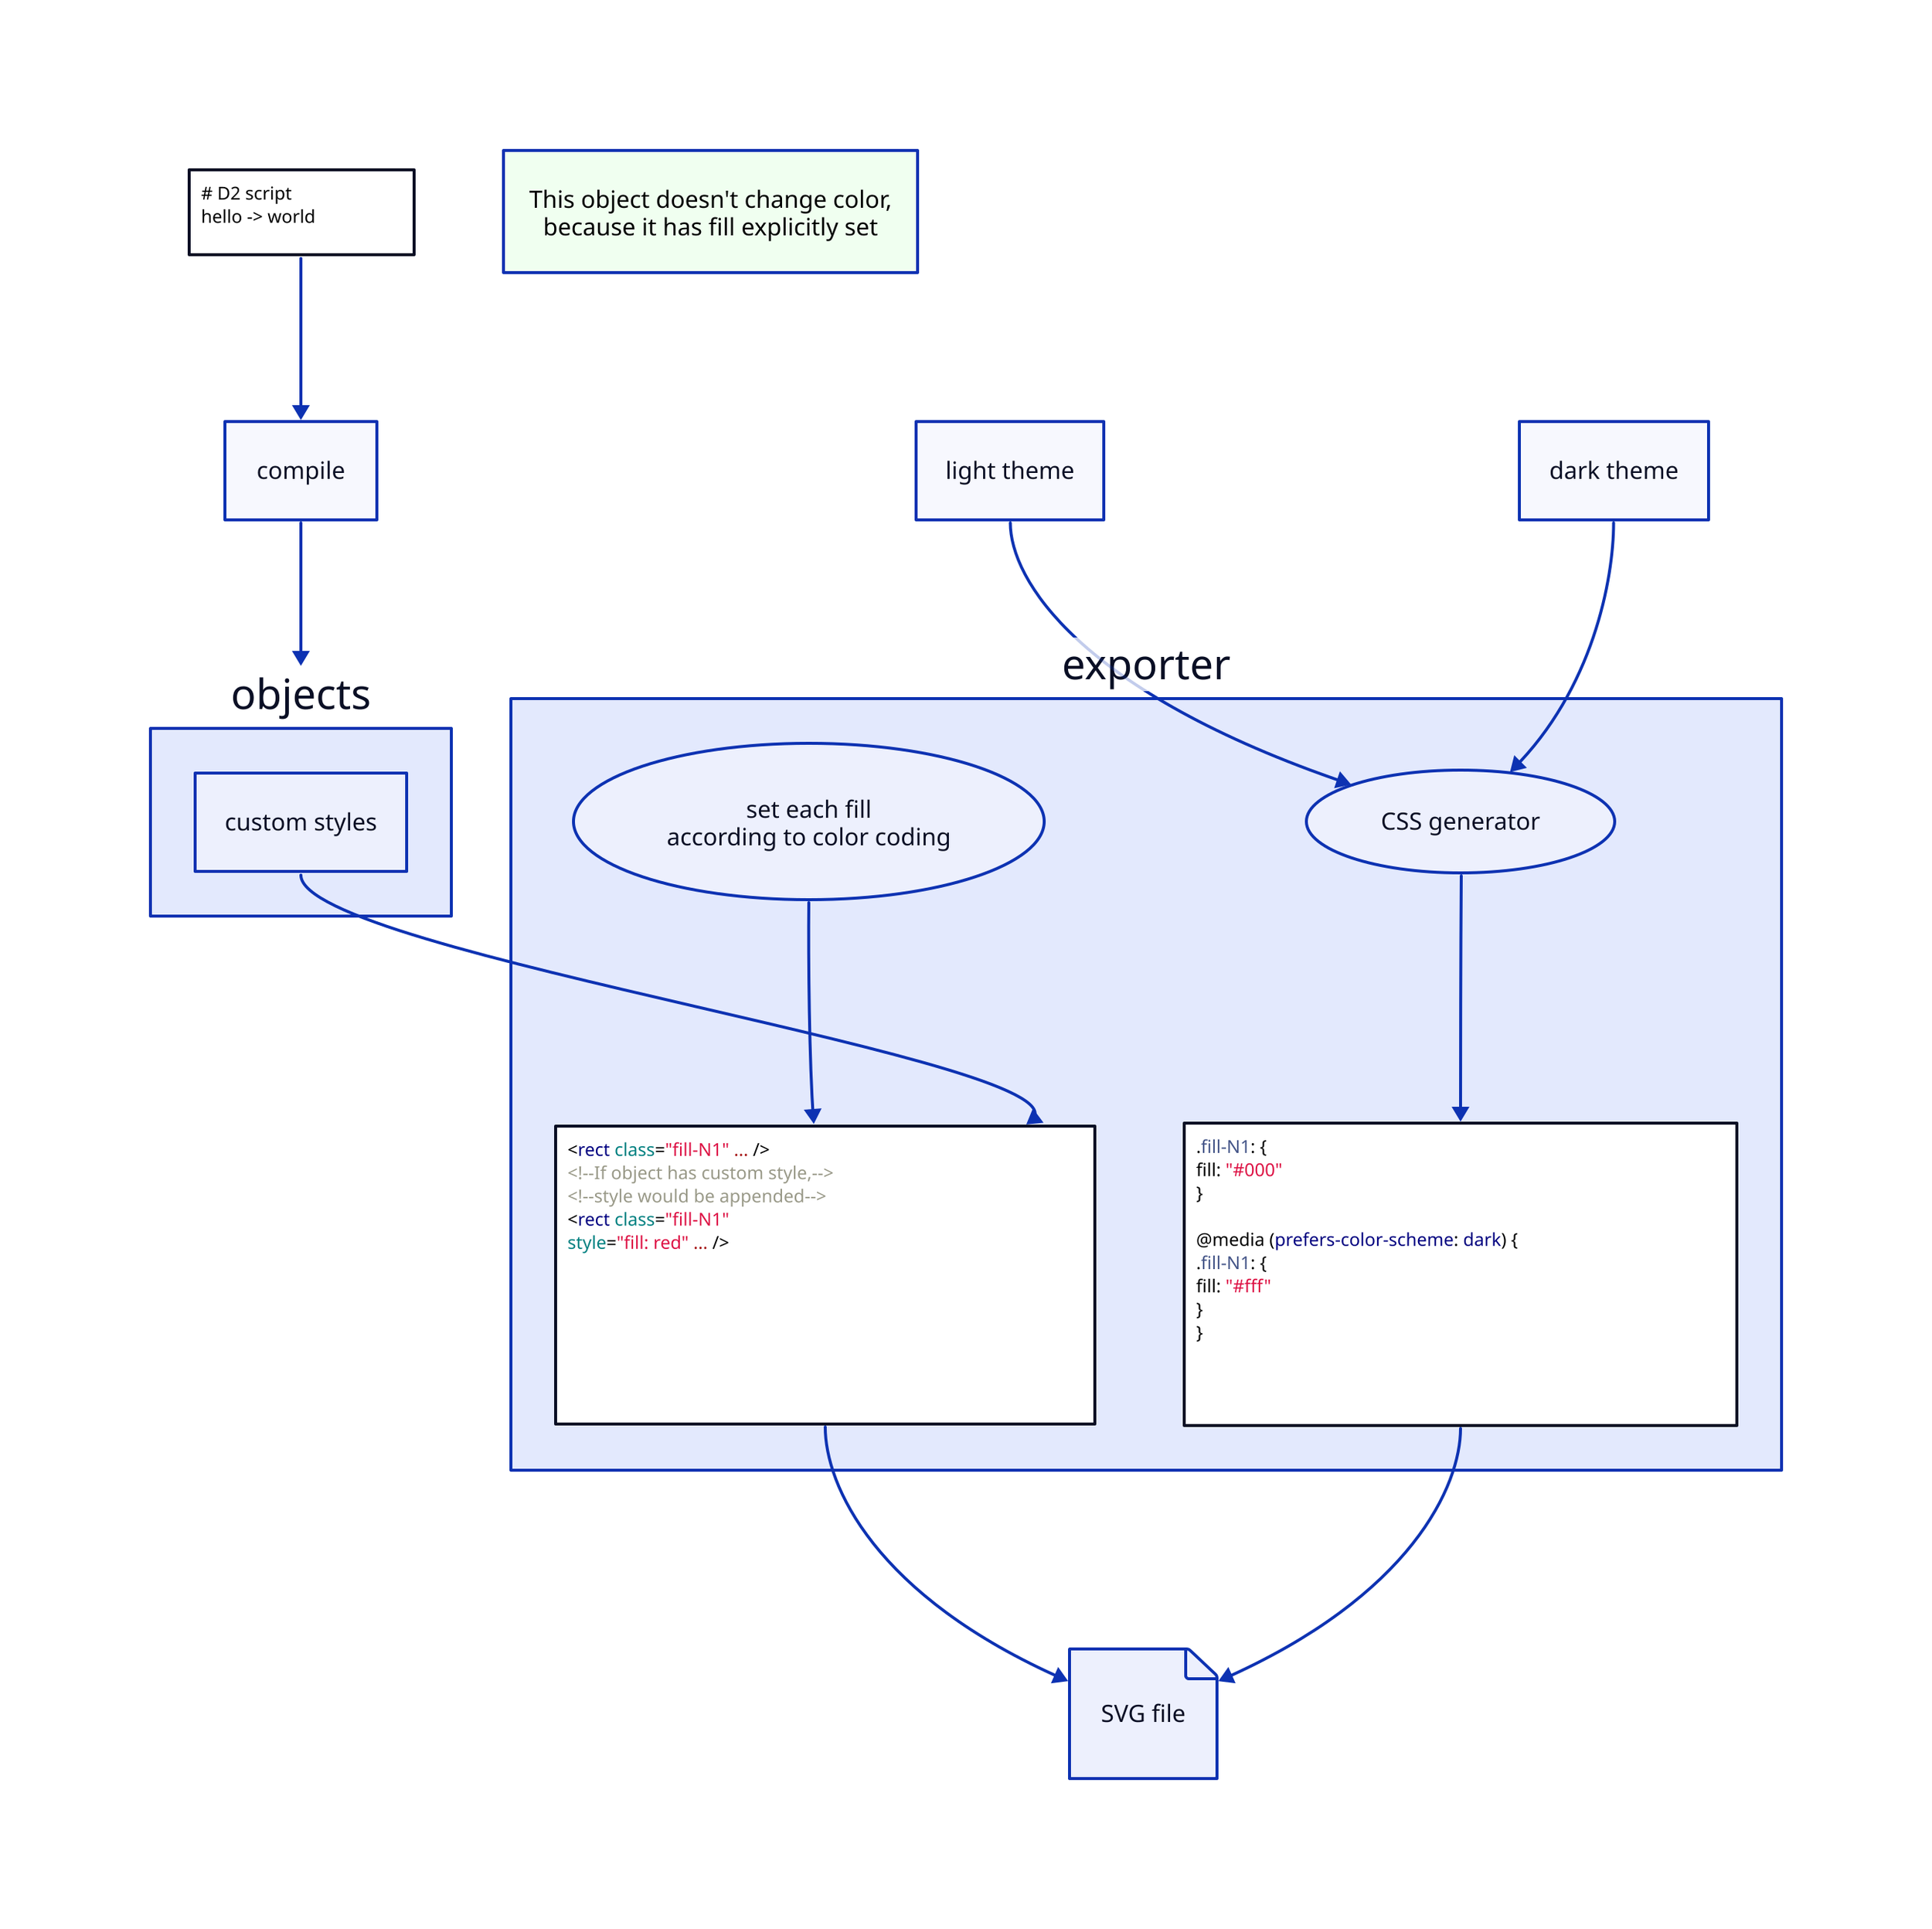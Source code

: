 direction: down

input: |d2
  # D2 script
  hello -> world
|

input -> compile -> objects

objects: {
  custom styles
}


light theme -> exporter.CSS generator
dark theme -> exporter.CSS generator

exporter

exporter: {
  renderer: set each fill\naccording to color coding {
    shape: oval
  }


  CSS generator: {
    shape: oval
  }

  CSS generator -> css
  css: |css
.fill-N1: {
  fill: "#000"
}

@media (prefers-color-scheme: dark) {
  .fill-N1: {
    fill: "#fff"
  }
}
  |
  renderer -> svg
  svg: |html
<rect class="fill-N1" ... />
<!-- If object has custom style, -->
<!-- style would be appended -->
<rect class="fill-N1"
  style="fill: red" ... />

  | {
    height: 200
  }
}

objects.custom styles -> exporter.svg

SVG file: {
  shape: page
}

exporter.svg -> SVG file
exporter.css -> SVG file

static: This object doesn't change color,\nbecause it has fill explicitly set {
  style.fill: honeydew
  style.font-color: black
}
